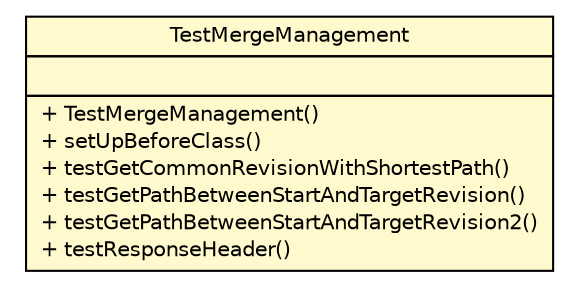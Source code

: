 #!/usr/local/bin/dot
#
# Class diagram 
# Generated by UMLGraph version R5_6-24-gf6e263 (http://www.umlgraph.org/)
#

digraph G {
	edge [fontname="Helvetica",fontsize=10,labelfontname="Helvetica",labelfontsize=10];
	node [fontname="Helvetica",fontsize=10,shape=plaintext];
	nodesep=0.25;
	ranksep=0.5;
	// de.tud.plt.r43ples.test.merge.TestMergeManagement
	c246 [label=<<table title="de.tud.plt.r43ples.test.merge.TestMergeManagement" border="0" cellborder="1" cellspacing="0" cellpadding="2" port="p" bgcolor="lemonChiffon" href="./TestMergeManagement.html">
		<tr><td><table border="0" cellspacing="0" cellpadding="1">
<tr><td align="center" balign="center"> TestMergeManagement </td></tr>
		</table></td></tr>
		<tr><td><table border="0" cellspacing="0" cellpadding="1">
<tr><td align="left" balign="left">  </td></tr>
		</table></td></tr>
		<tr><td><table border="0" cellspacing="0" cellpadding="1">
<tr><td align="left" balign="left"> + TestMergeManagement() </td></tr>
<tr><td align="left" balign="left"> + setUpBeforeClass() </td></tr>
<tr><td align="left" balign="left"> + testGetCommonRevisionWithShortestPath() </td></tr>
<tr><td align="left" balign="left"> + testGetPathBetweenStartAndTargetRevision() </td></tr>
<tr><td align="left" balign="left"> + testGetPathBetweenStartAndTargetRevision2() </td></tr>
<tr><td align="left" balign="left"> + testResponseHeader() </td></tr>
		</table></td></tr>
		</table>>, URL="./TestMergeManagement.html", fontname="Helvetica", fontcolor="black", fontsize=10.0];
}

